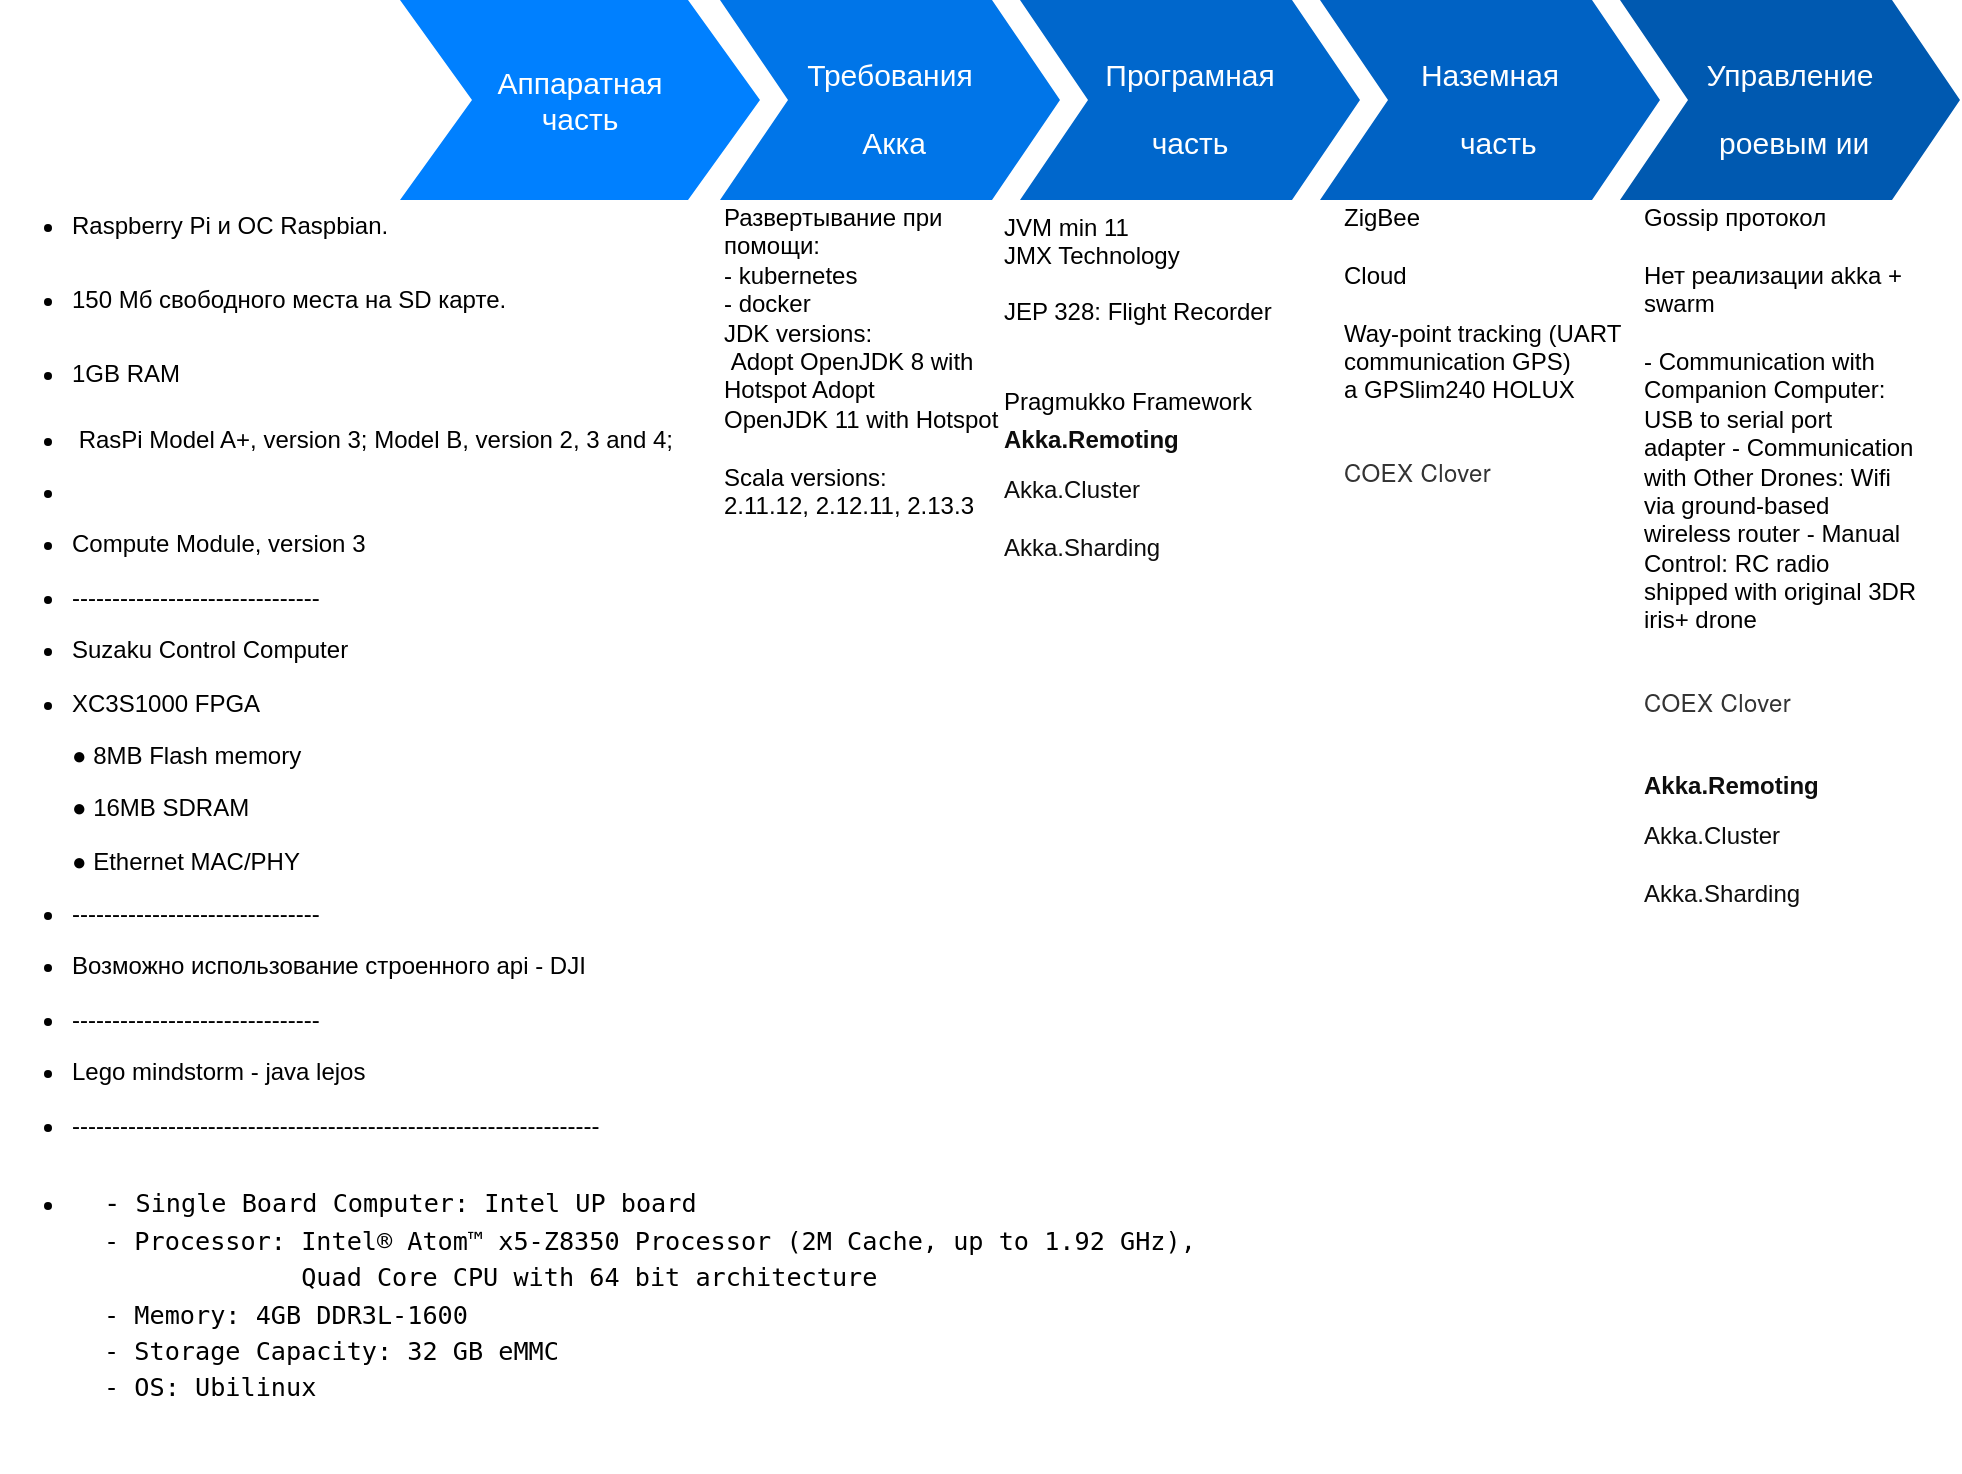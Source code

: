 <mxfile version="14.2.7" type="github">
  <diagram name="Page-1" id="d9b1e647-80fa-b4a2-5024-87a742678bcc">
    <mxGraphModel dx="2138" dy="548" grid="1" gridSize="10" guides="1" tooltips="1" connect="1" arrows="1" fold="1" page="1" pageScale="1" pageWidth="1100" pageHeight="850" background="#ffffff" math="0" shadow="0">
      <root>
        <mxCell id="0" />
        <mxCell id="1" parent="0" />
        <mxCell id="57fe6abec08f04cb-1" value="Аппаратная&lt;br style=&quot;font-size: 15px;&quot;&gt;часть" style="shape=step;whiteSpace=wrap;html=1;fontSize=15;fillColor=#0080FF;fontColor=#FFFFFF;strokeColor=none;" parent="1" vertex="1">
          <mxGeometry x="150" y="90" width="180" height="100" as="geometry" />
        </mxCell>
        <mxCell id="57fe6abec08f04cb-2" value="&lt;font style=&quot;font-size: 15px&quot;&gt;Требования&lt;br&gt;&amp;nbsp;Акка&lt;/font&gt;" style="shape=step;whiteSpace=wrap;html=1;fontSize=28;fillColor=#0075E8;fontColor=#FFFFFF;strokeColor=none;" parent="1" vertex="1">
          <mxGeometry x="310" y="90" width="170" height="100" as="geometry" />
        </mxCell>
        <mxCell id="57fe6abec08f04cb-3" value="&lt;font style=&quot;font-size: 15px&quot;&gt;Програмная &lt;br&gt;часть&lt;/font&gt;" style="shape=step;whiteSpace=wrap;html=1;fontSize=28;fillColor=#0067CC;fontColor=#FFFFFF;strokeColor=none;" parent="1" vertex="1">
          <mxGeometry x="460" y="90" width="170" height="100" as="geometry" />
        </mxCell>
        <mxCell id="57fe6abec08f04cb-4" value="&lt;span style=&quot;font-size: 15px&quot;&gt;Наземная&lt;br&gt;&amp;nbsp; часть&lt;/span&gt;" style="shape=step;whiteSpace=wrap;html=1;fontSize=28;fillColor=#0062C4;fontColor=#FFFFFF;strokeColor=none;" parent="1" vertex="1">
          <mxGeometry x="610" y="90" width="170" height="100" as="geometry" />
        </mxCell>
        <mxCell id="57fe6abec08f04cb-5" value="&lt;font style=&quot;font-size: 15px&quot;&gt;Управление&lt;br&gt;&amp;nbsp;роевым ии&lt;/font&gt;" style="shape=step;whiteSpace=wrap;html=1;fontSize=28;fillColor=#0059B0;fontColor=#FFFFFF;strokeColor=none;" parent="1" vertex="1">
          <mxGeometry x="760" y="90" width="170" height="100" as="geometry" />
        </mxCell>
        <mxCell id="57fe6abec08f04cb-9" value="&lt;p&gt;&lt;/p&gt;&lt;ul style=&quot;margin: 0px 0px 0px 34px ; padding: 0px ; background-color: rgb(255 , 255 , 255)&quot;&gt;&lt;li style=&quot;padding: 0px 0px 9px ; line-height: 1.6&quot;&gt;&lt;font style=&quot;font-size: 12px&quot;&gt;Raspberry Pi и ОС Raspbian.&lt;/font&gt;&lt;/li&gt;&lt;/ul&gt;&lt;ul style=&quot;margin: 0px 0px 0px 34px ; padding: 0px ; background-color: rgb(255 , 255 , 255)&quot;&gt;&lt;li style=&quot;padding: 9px 0px ; line-height: 1.6&quot;&gt;&lt;font style=&quot;font-size: 12px&quot;&gt;150 Мб свободного места на SD карте.&lt;/font&gt;&lt;/li&gt;&lt;li style=&quot;padding: 9px 0px ; line-height: 1.6&quot;&gt;1GB RAM&lt;/li&gt;&lt;/ul&gt;&lt;ul style=&quot;margin: 0px 0px 0px 34px ; padding: 0px ; background-color: rgb(255 , 255 , 255)&quot;&gt;&lt;li style=&quot;line-height: 26.4px&quot;&gt;&lt;font style=&quot;font-size: 12px&quot;&gt;&amp;nbsp;RasPi Model A+, version 3;&amp;nbsp;&lt;/font&gt;Model B, version 2, 3 and 4;&amp;nbsp;&lt;/li&gt;&lt;li style=&quot;line-height: 26.4px&quot;&gt;&lt;br&gt;&lt;/li&gt;&lt;li style=&quot;line-height: 26.4px&quot;&gt;Compute Module, version 3&lt;/li&gt;&lt;li style=&quot;line-height: 26.4px&quot;&gt;-------------------------------&lt;/li&gt;&lt;li style=&quot;line-height: 26.4px&quot;&gt;Suzaku Control Computer&lt;br&gt;&lt;/li&gt;&lt;li style=&quot;line-height: 26.4px&quot;&gt;XC3S1000 FPGA&lt;br&gt;● 8MB Flash memory&lt;br&gt;● 16MB SDRAM&lt;br&gt;● Ethernet MAC/PHY&lt;br&gt;&lt;/li&gt;&lt;li style=&quot;line-height: 26.4px&quot;&gt;-------------------------------&lt;/li&gt;&lt;li style=&quot;line-height: 26.4px&quot;&gt;Возможно использование строенного api - DJI&lt;/li&gt;&lt;li style=&quot;line-height: 26.4px&quot;&gt;-------------------------------&lt;/li&gt;&lt;li style=&quot;line-height: 26.4px&quot;&gt;Lego mindstorm -&amp;nbsp;java lejos&lt;/li&gt;&lt;li style=&quot;line-height: 26.4px&quot;&gt;------------------------------------------------------------------&lt;/li&gt;&lt;li style=&quot;line-height: 26.4px&quot;&gt;&lt;pre style=&quot;box-sizing: border-box ; margin-top: 0px ; margin-bottom: 16px ; overflow-wrap: normal ; padding: 16px ; overflow: auto ; line-height: 1.45 ; border-radius: 6px&quot;&gt;&lt;code style=&quot;box-sizing: border-box ; padding: 0px ; margin: 0px ; background: transparent ; border-radius: 6px ; word-break: normal ; border: 0px ; display: inline ; overflow: visible ; line-height: inherit ; overflow-wrap: normal&quot;&gt;&lt;span style=&quot;font-size: 13.6px&quot;&gt;-&lt;/span&gt;&lt;font style=&quot;font-size: 12.6px&quot;&gt; Single Board Computer: Intel UP board&lt;br&gt;- Processor: Intel® Atom™ x5-Z8350 Processor (2M Cache, up to 1.92 GHz),&lt;br&gt;             Quad Core CPU with 64 bit architecture&lt;br&gt;- Memory: 4GB DDR3L-1600&lt;br&gt;- Storage Capacity: 32 GB eMMC&lt;br&gt;- OS: Ubilinux&lt;/font&gt;&lt;/code&gt;&lt;/pre&gt;&lt;/li&gt;&lt;/ul&gt;&lt;p&gt;&lt;/p&gt;" style="text;spacingTop=-5;fillColor=#ffffff;whiteSpace=wrap;html=1;align=left;fontSize=12;fontFamily=Helvetica;fillColor=none;strokeColor=none;" parent="1" vertex="1">
          <mxGeometry x="-50" y="180" width="390" height="490" as="geometry" />
        </mxCell>
        <mxCell id="57fe6abec08f04cb-10" value="&lt;p style=&quot;margin: 5px 0px 2px ; padding: 0px ; line-height: 1.2em ; min-height: 23px&quot;&gt;&lt;font style=&quot;font-size: 12px&quot;&gt;JVM min 11&lt;br&gt;JMX Technology&lt;/font&gt;&lt;/p&gt;&lt;h1 style=&quot;padding: 0pt ; margin: 0ex 0.5ex 1ex 0pt&quot;&gt;&lt;font style=&quot;font-weight: normal ; font-size: 12px&quot;&gt;JEP 328: Flight Recorder&lt;br&gt;&lt;/font&gt;&lt;/h1&gt;&lt;div&gt;&lt;font style=&quot;font-weight: normal ; font-size: 12px&quot;&gt;&lt;br&gt;&lt;/font&gt;&lt;/div&gt;&lt;div&gt;&lt;font style=&quot;font-size: 12px&quot;&gt;Pragmukko Framework&lt;/font&gt;&lt;/div&gt;&lt;div&gt;&lt;h4 style=&quot;margin: 0px ; padding: 0px 0px 6px ; border: 0px ; outline: 0px ; vertical-align: top ; line-height: 24px ; position: relative ; color: rgb(13 , 13 , 13) ; background-color: rgb(255 , 255 , 255)&quot;&gt;&lt;font style=&quot;font-size: 12px&quot;&gt;Akka.Remoting&lt;/font&gt;&lt;/h4&gt;&lt;/div&gt;&lt;div&gt;&lt;span style=&quot;color: rgb(13 , 13 , 13) ; background-color: rgb(255 , 255 , 255)&quot;&gt;&lt;font style=&quot;font-size: 12px&quot;&gt;Akka.Cluster&lt;/font&gt;&lt;/span&gt;&lt;br&gt;&lt;/div&gt;&lt;div&gt;&lt;span style=&quot;color: rgb(13 , 13 , 13) ; background-color: rgb(255 , 255 , 255)&quot;&gt;&lt;font style=&quot;font-size: 12px&quot;&gt;&lt;br&gt;&lt;/font&gt;&lt;/span&gt;&lt;/div&gt;&lt;div&gt;&lt;span style=&quot;color: rgb(13 , 13 , 13) ; background-color: rgb(255 , 255 , 255)&quot;&gt;&lt;font style=&quot;font-size: 12px&quot;&gt;Akka.Sharding&lt;/font&gt;&lt;/span&gt;&lt;/div&gt;" style="text;spacingTop=-5;fillColor=#ffffff;whiteSpace=wrap;html=1;align=left;fontSize=12;fontFamily=Helvetica;fillColor=none;strokeColor=none;" parent="1" vertex="1">
          <mxGeometry x="450" y="190" width="160" height="470" as="geometry" />
        </mxCell>
        <mxCell id="57fe6abec08f04cb-11" value="ZigBee&lt;br&gt;&lt;br&gt;Cloud&lt;br&gt;&lt;br&gt;Way-point tracking (UART communication GPS)&lt;br&gt;a GPSlim240 HOLUX&lt;br&gt;&lt;br&gt;&lt;h1 id=&quot;coex-clover&quot; style=&quot;box-sizing: border-box ; margin: 0px 0px 0.85em ; position: relative ; color: rgb(51 , 51 , 51) ; font-family: &amp;#34;helvetica neue&amp;#34; , &amp;#34;helvetica&amp;#34; , &amp;#34;arial&amp;#34; , sans-serif ; letter-spacing: 0.2px ; background-color: rgb(255 , 255 , 255)&quot;&gt;&lt;font style=&quot;font-weight: normal ; font-size: 12px&quot;&gt;COEX Clover&lt;/font&gt;&lt;/h1&gt;" style="text;spacingTop=-5;fillColor=#ffffff;whiteSpace=wrap;html=1;align=left;fontSize=12;fontFamily=Helvetica;fillColor=none;strokeColor=none;" parent="1" vertex="1">
          <mxGeometry x="620" y="190" width="150" height="470" as="geometry" />
        </mxCell>
        <mxCell id="57fe6abec08f04cb-12" value="&lt;font style=&quot;font-size: 12px&quot;&gt;Gossip протокол&lt;br&gt;&lt;br&gt;Нет реализации akka + swarm&lt;br&gt;&lt;br&gt;- Communication with Companion Computer: USB to serial port adapter - Communication with Other Drones: Wifi via ground-based wireless router - Manual Control: RC radio shipped with original 3DR iris+ drone&lt;br&gt;&lt;br&gt;&lt;/font&gt;&lt;h1 id=&quot;coex-clover&quot; style=&quot;box-sizing: border-box ; margin-right: 0px ; margin-bottom: 0.85em ; margin-left: 0px ; position: relative ; color: rgb(51 , 51 , 51) ; font-family: &amp;#34;helvetica neue&amp;#34; , &amp;#34;helvetica&amp;#34; , &amp;#34;arial&amp;#34; , sans-serif ; letter-spacing: 0.2px ; background-color: rgb(255 , 255 , 255) ; margin-top: 0px&quot;&gt;&lt;font style=&quot;font-weight: normal ; font-size: 12px&quot;&gt;COEX Clover&lt;/font&gt;&lt;/h1&gt;&lt;div&gt;&lt;font style=&quot;font-weight: normal ; font-size: 12px&quot;&gt;&lt;div&gt;&lt;h4 style=&quot;margin: 0px ; padding: 0px 0px 6px ; border: 0px ; outline: 0px ; vertical-align: top ; line-height: 24px ; position: relative ; color: rgb(13 , 13 , 13) ; background-color: rgb(255 , 255 , 255)&quot;&gt;Akka.Remoting&lt;/h4&gt;&lt;/div&gt;&lt;div&gt;&lt;span style=&quot;color: rgb(13 , 13 , 13) ; background-color: rgb(255 , 255 , 255)&quot;&gt;Akka.Cluster&lt;/span&gt;&lt;br&gt;&lt;/div&gt;&lt;div&gt;&lt;span style=&quot;color: rgb(13 , 13 , 13) ; background-color: rgb(255 , 255 , 255)&quot;&gt;&lt;br&gt;&lt;/span&gt;&lt;/div&gt;&lt;div&gt;&lt;span style=&quot;color: rgb(13 , 13 , 13) ; background-color: rgb(255 , 255 , 255)&quot;&gt;Akka.Sharding&lt;/span&gt;&lt;/div&gt;&lt;/font&gt;&lt;/div&gt;" style="text;spacingTop=-5;fillColor=#ffffff;whiteSpace=wrap;html=1;align=left;fontSize=12;fontFamily=Helvetica;fillColor=none;strokeColor=none;" parent="1" vertex="1">
          <mxGeometry x="770" y="190" width="140" height="470" as="geometry" />
        </mxCell>
        <mxCell id="curWluK3fe-LqhDNttS5-2" value="&lt;font style=&quot;font-size: 12px&quot;&gt;Развертывание при помощи:&amp;nbsp;&lt;br&gt;- kubernetes&lt;br&gt;- docker&lt;br&gt;JDK versions:&lt;br&gt;&amp;nbsp;Adopt OpenJDK 8 with Hotspot Adopt &lt;br&gt;OpenJDK 11 with Hotspot&lt;br&gt;&lt;br&gt;Scala versions:&amp;nbsp;&lt;br&gt;2.11.12, 2.12.11, 2.13.3&lt;br&gt;&lt;br&gt;&lt;br&gt;&lt;/font&gt;" style="text;spacingTop=-5;fillColor=#ffffff;whiteSpace=wrap;html=1;align=left;fontSize=12;fontFamily=Helvetica;fillColor=none;strokeColor=none;" parent="1" vertex="1">
          <mxGeometry x="310" y="190" width="160" height="470" as="geometry" />
        </mxCell>
      </root>
    </mxGraphModel>
  </diagram>
</mxfile>
